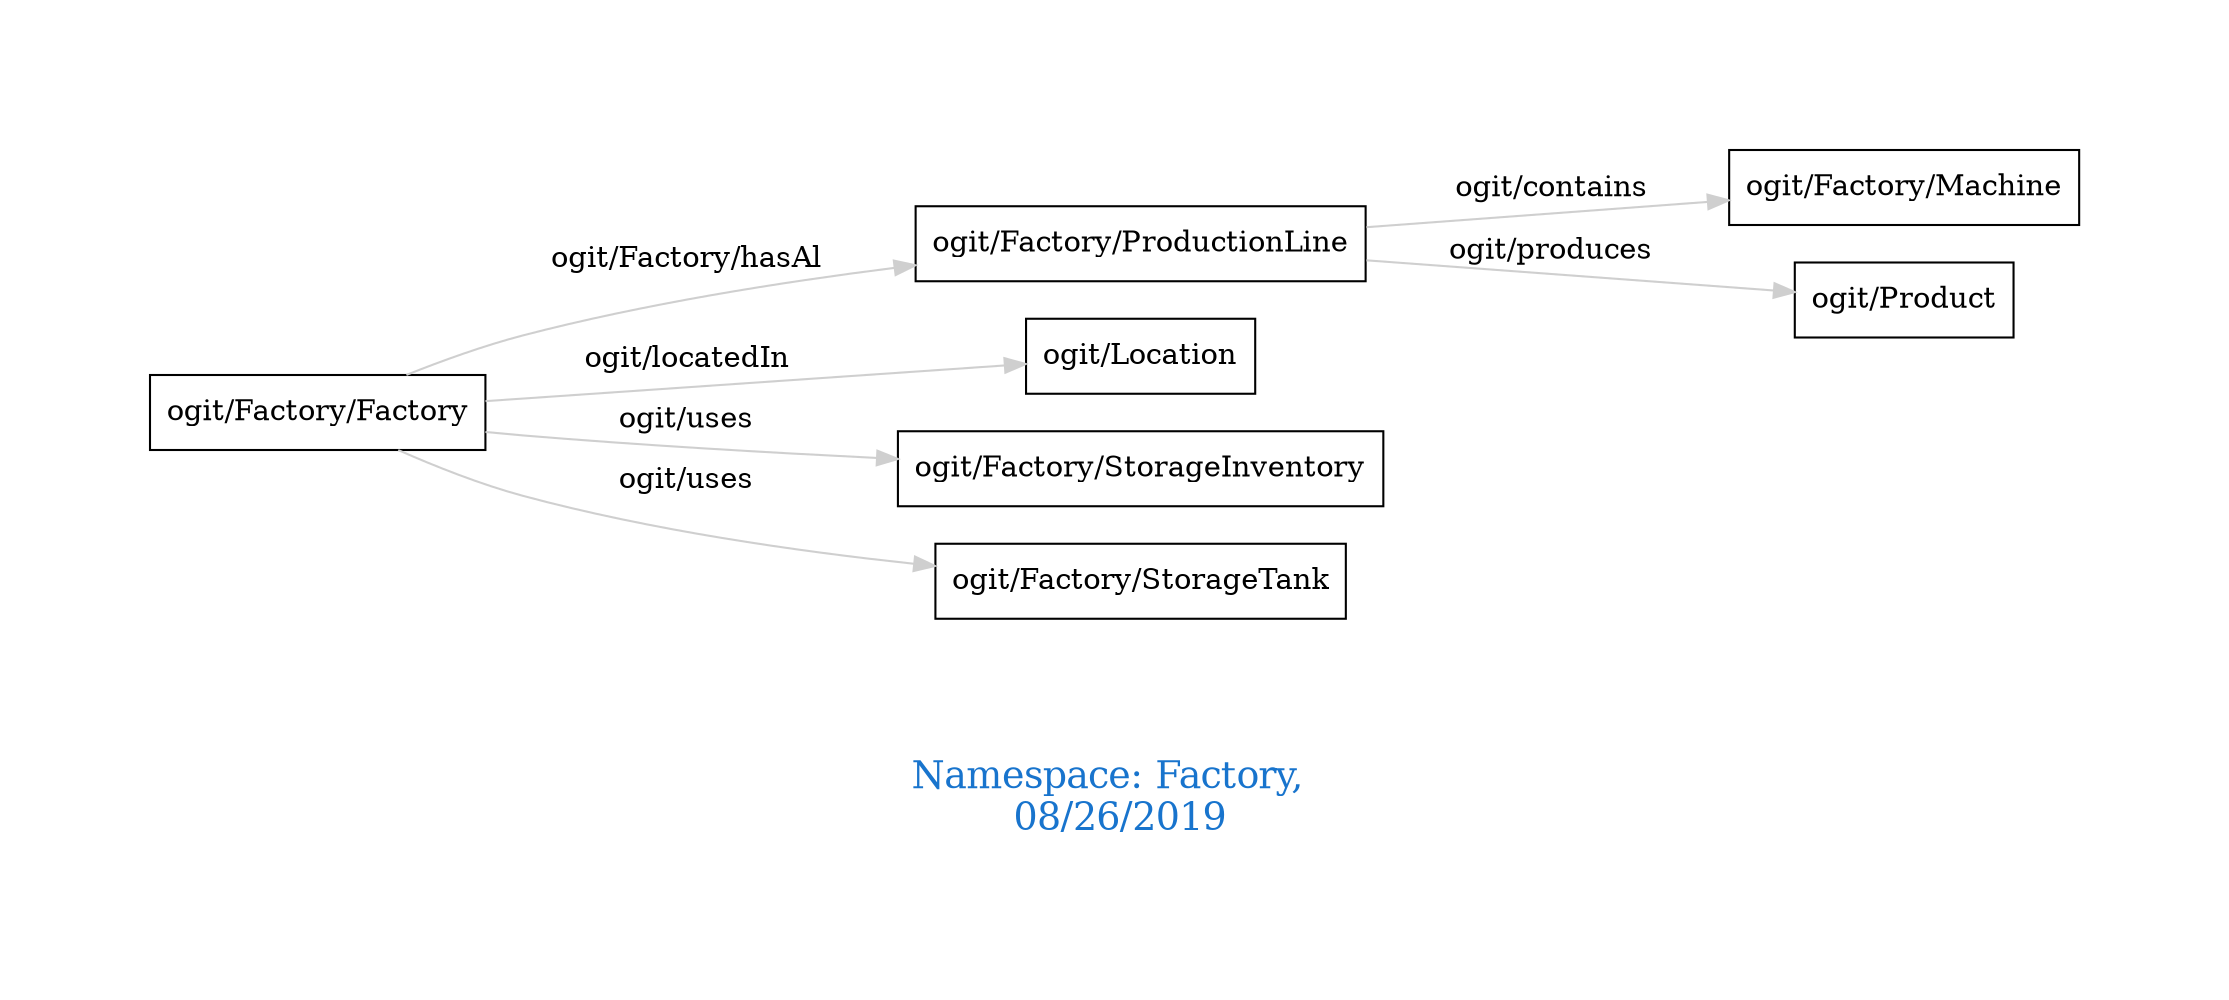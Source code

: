 digraph OGIT_ontology {
 graph [ rankdir= LR,pad=1 
fontsize = 18,
fontcolor= dodgerblue3,label = "\n\n\nNamespace: Factory, \n 08/26/2019"];
node[shape=polygon];
edge [  color="gray81"];

   "ogit/Factory/ProductionLine" -> "ogit/Factory/Machine" [label="   ogit/contains    "];
   "ogit/Factory/Factory" -> "ogit/Factory/ProductionLine" [label="   ogit/Factory/hasAl    "];
   "ogit/Factory/Factory" -> "ogit/Location" [label="   ogit/locatedIn    "];
   "ogit/Factory/ProductionLine" -> "ogit/Product" [label="   ogit/produces    "];
   "ogit/Factory/Factory" -> "ogit/Factory/StorageInventory" [label="   ogit/uses    "];
   "ogit/Factory/Factory" -> "ogit/Factory/StorageTank" [label="   ogit/uses    "];
}
